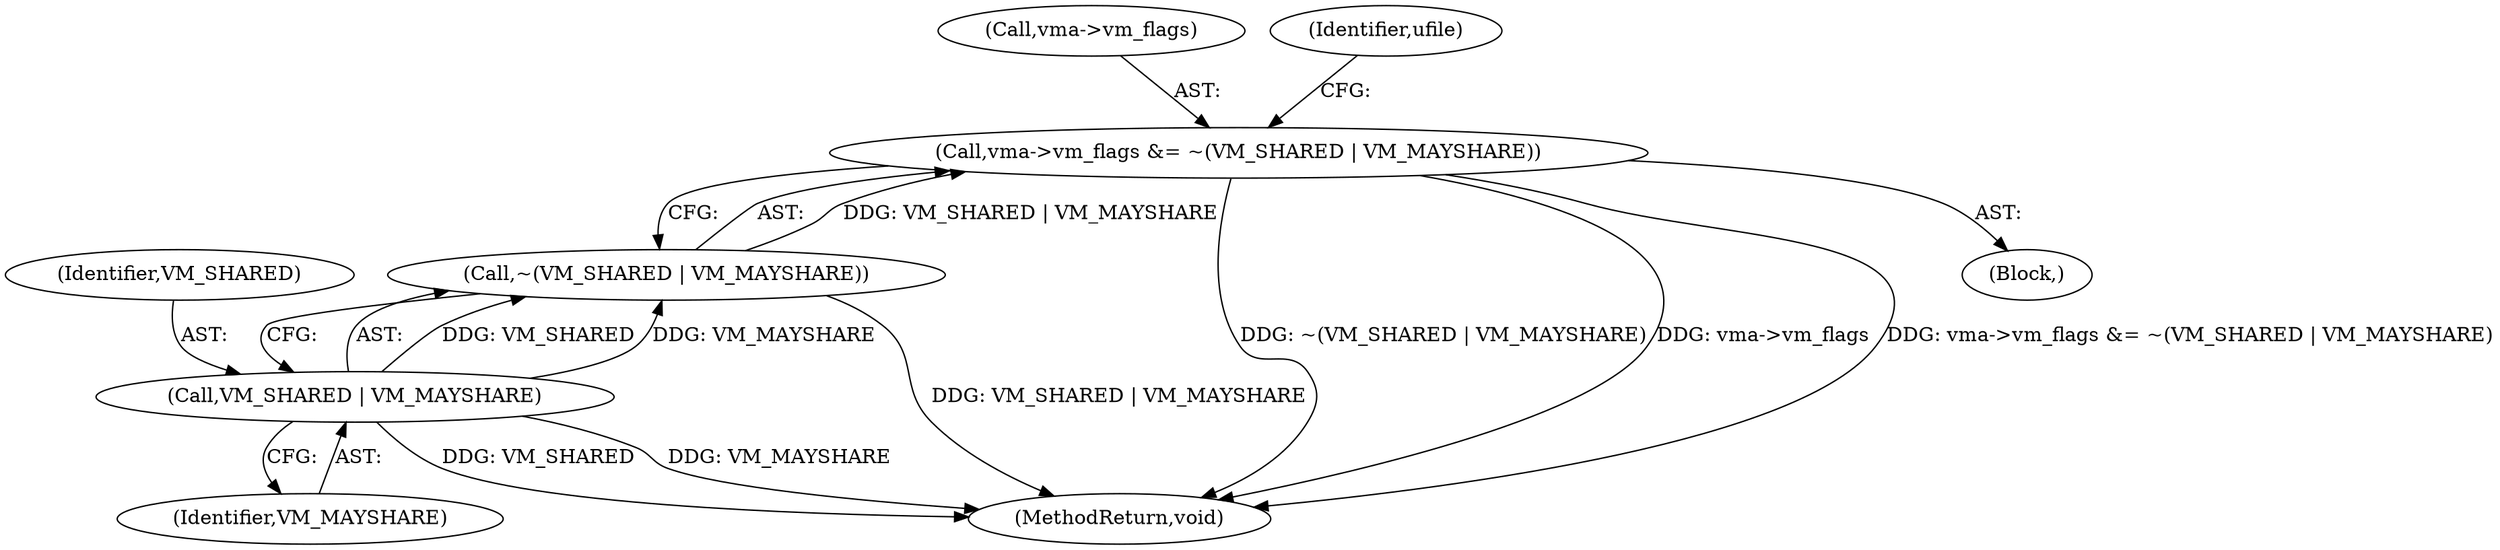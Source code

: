 digraph "0_linux_04f5866e41fb70690e28397487d8bd8eea7d712a@pointer" {
"1000213" [label="(Call,vma->vm_flags &= ~(VM_SHARED | VM_MAYSHARE))"];
"1000217" [label="(Call,~(VM_SHARED | VM_MAYSHARE))"];
"1000218" [label="(Call,VM_SHARED | VM_MAYSHARE)"];
"1000218" [label="(Call,VM_SHARED | VM_MAYSHARE)"];
"1000214" [label="(Call,vma->vm_flags)"];
"1000234" [label="(MethodReturn,void)"];
"1000213" [label="(Call,vma->vm_flags &= ~(VM_SHARED | VM_MAYSHARE))"];
"1000224" [label="(Identifier,ufile)"];
"1000220" [label="(Identifier,VM_MAYSHARE)"];
"1000219" [label="(Identifier,VM_SHARED)"];
"1000217" [label="(Call,~(VM_SHARED | VM_MAYSHARE))"];
"1000182" [label="(Block,)"];
"1000213" -> "1000182"  [label="AST: "];
"1000213" -> "1000217"  [label="CFG: "];
"1000214" -> "1000213"  [label="AST: "];
"1000217" -> "1000213"  [label="AST: "];
"1000224" -> "1000213"  [label="CFG: "];
"1000213" -> "1000234"  [label="DDG: ~(VM_SHARED | VM_MAYSHARE)"];
"1000213" -> "1000234"  [label="DDG: vma->vm_flags"];
"1000213" -> "1000234"  [label="DDG: vma->vm_flags &= ~(VM_SHARED | VM_MAYSHARE)"];
"1000217" -> "1000213"  [label="DDG: VM_SHARED | VM_MAYSHARE"];
"1000217" -> "1000218"  [label="CFG: "];
"1000218" -> "1000217"  [label="AST: "];
"1000217" -> "1000234"  [label="DDG: VM_SHARED | VM_MAYSHARE"];
"1000218" -> "1000217"  [label="DDG: VM_SHARED"];
"1000218" -> "1000217"  [label="DDG: VM_MAYSHARE"];
"1000218" -> "1000220"  [label="CFG: "];
"1000219" -> "1000218"  [label="AST: "];
"1000220" -> "1000218"  [label="AST: "];
"1000218" -> "1000234"  [label="DDG: VM_SHARED"];
"1000218" -> "1000234"  [label="DDG: VM_MAYSHARE"];
}
